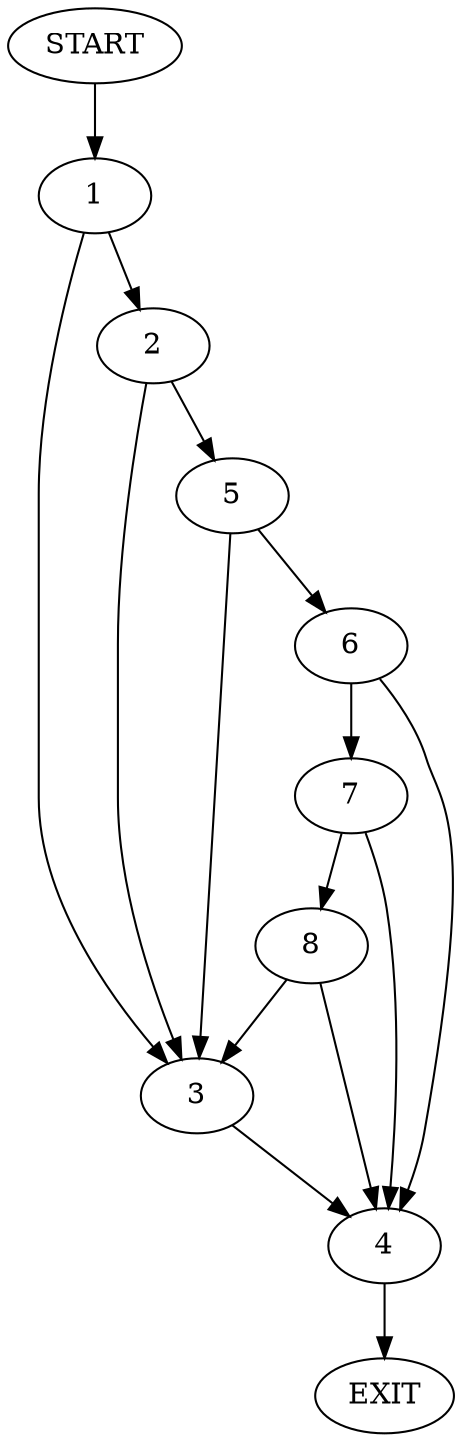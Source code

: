 digraph {
0 [label="START"]
9 [label="EXIT"]
0 -> 1
1 -> 2
1 -> 3
3 -> 4
2 -> 5
2 -> 3
5 -> 6
5 -> 3
6 -> 7
6 -> 4
4 -> 9
7 -> 8
7 -> 4
8 -> 4
8 -> 3
}
